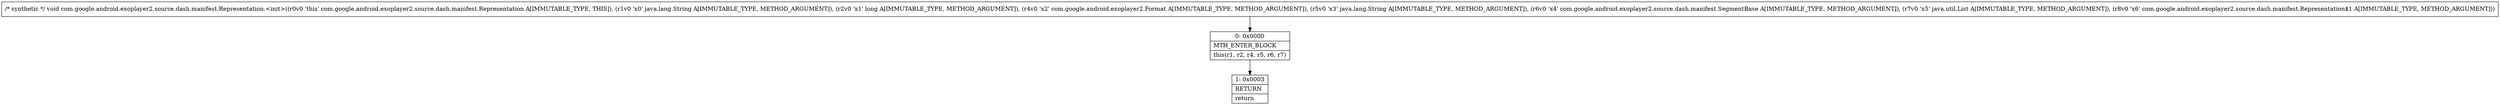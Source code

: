 digraph "CFG forcom.google.android.exoplayer2.source.dash.manifest.Representation.\<init\>(Ljava\/lang\/String;JLcom\/google\/android\/exoplayer2\/Format;Ljava\/lang\/String;Lcom\/google\/android\/exoplayer2\/source\/dash\/manifest\/SegmentBase;Ljava\/util\/List;Lcom\/google\/android\/exoplayer2\/source\/dash\/manifest\/Representation$1;)V" {
Node_0 [shape=record,label="{0\:\ 0x0000|MTH_ENTER_BLOCK\l|this(r1, r2, r4, r5, r6, r7)\l}"];
Node_1 [shape=record,label="{1\:\ 0x0003|RETURN\l|return\l}"];
MethodNode[shape=record,label="{\/* synthetic *\/ void com.google.android.exoplayer2.source.dash.manifest.Representation.\<init\>((r0v0 'this' com.google.android.exoplayer2.source.dash.manifest.Representation A[IMMUTABLE_TYPE, THIS]), (r1v0 'x0' java.lang.String A[IMMUTABLE_TYPE, METHOD_ARGUMENT]), (r2v0 'x1' long A[IMMUTABLE_TYPE, METHOD_ARGUMENT]), (r4v0 'x2' com.google.android.exoplayer2.Format A[IMMUTABLE_TYPE, METHOD_ARGUMENT]), (r5v0 'x3' java.lang.String A[IMMUTABLE_TYPE, METHOD_ARGUMENT]), (r6v0 'x4' com.google.android.exoplayer2.source.dash.manifest.SegmentBase A[IMMUTABLE_TYPE, METHOD_ARGUMENT]), (r7v0 'x5' java.util.List A[IMMUTABLE_TYPE, METHOD_ARGUMENT]), (r8v0 'x6' com.google.android.exoplayer2.source.dash.manifest.Representation$1 A[IMMUTABLE_TYPE, METHOD_ARGUMENT])) }"];
MethodNode -> Node_0;
Node_0 -> Node_1;
}

